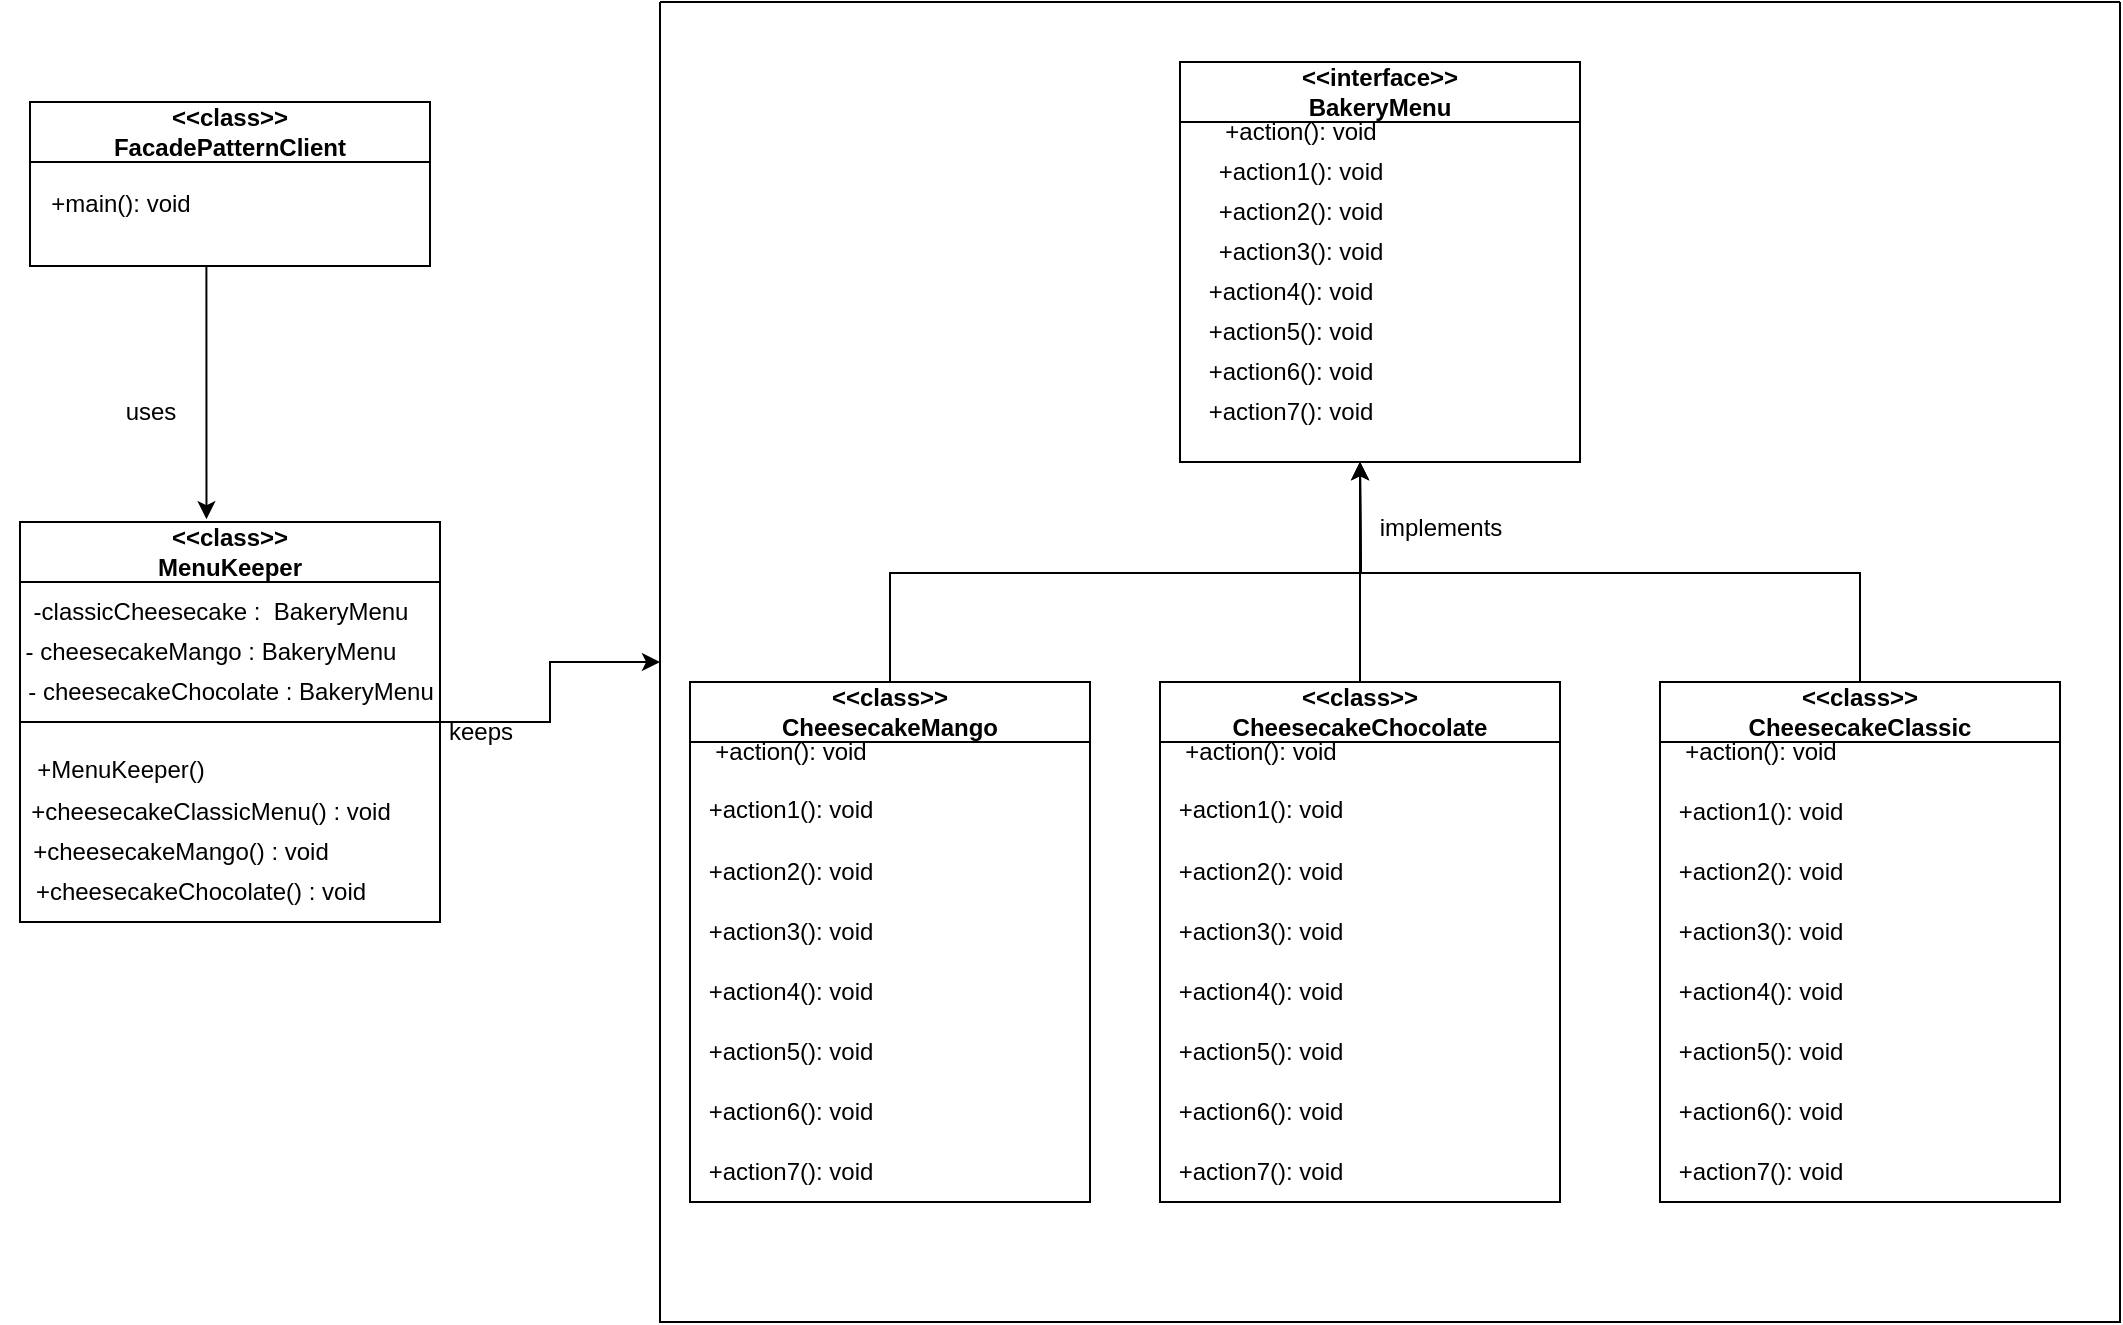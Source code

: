 <mxfile version="21.3.7" type="github">
  <diagram name="Page-1" id="8Bz7Xf53lrPkdPWlknVL">
    <mxGraphModel dx="1050" dy="549" grid="1" gridSize="10" guides="1" tooltips="1" connect="1" arrows="1" fold="1" page="1" pageScale="1" pageWidth="1169" pageHeight="827" math="0" shadow="0">
      <root>
        <mxCell id="0" />
        <mxCell id="1" parent="0" />
        <mxCell id="LRd90EozyaWt_7bNhSl1-15" style="edgeStyle=orthogonalEdgeStyle;rounded=0;orthogonalLoop=1;jettySize=auto;html=1;exitX=0.5;exitY=1;exitDx=0;exitDy=0;entryX=0.444;entryY=-0.007;entryDx=0;entryDy=0;entryPerimeter=0;" parent="1" source="LRd90EozyaWt_7bNhSl1-1" target="LRd90EozyaWt_7bNhSl1-3" edge="1">
          <mxGeometry relative="1" as="geometry">
            <Array as="points">
              <mxPoint x="143" y="142" />
            </Array>
          </mxGeometry>
        </mxCell>
        <mxCell id="LRd90EozyaWt_7bNhSl1-1" value="&amp;lt;&amp;lt;class&amp;gt;&amp;gt;&lt;br&gt;FacadePatternClient" style="swimlane;whiteSpace=wrap;html=1;startSize=30;" parent="1" vertex="1">
          <mxGeometry x="55" y="60" width="200" height="82" as="geometry" />
        </mxCell>
        <mxCell id="LRd90EozyaWt_7bNhSl1-2" value="+main(): void" style="text;html=1;align=center;verticalAlign=middle;resizable=0;points=[];autosize=1;strokeColor=none;fillColor=none;" parent="LRd90EozyaWt_7bNhSl1-1" vertex="1">
          <mxGeometry y="36" width="90" height="30" as="geometry" />
        </mxCell>
        <mxCell id="LRd90EozyaWt_7bNhSl1-14" style="edgeStyle=orthogonalEdgeStyle;rounded=0;orthogonalLoop=1;jettySize=auto;html=1;exitX=1;exitY=0.5;exitDx=0;exitDy=0;" parent="1" source="LRd90EozyaWt_7bNhSl1-3" target="LRd90EozyaWt_7bNhSl1-9" edge="1">
          <mxGeometry relative="1" as="geometry" />
        </mxCell>
        <mxCell id="LRd90EozyaWt_7bNhSl1-3" value="&amp;lt;&amp;lt;class&amp;gt;&amp;gt;&lt;br&gt;MenuKeeper" style="swimlane;whiteSpace=wrap;html=1;startSize=30;" parent="1" vertex="1">
          <mxGeometry x="50" y="270" width="210" height="200" as="geometry" />
        </mxCell>
        <mxCell id="fh7zXn2cQJfPCeZB97qp-70" value="-classicCheesecake :&amp;nbsp; BakeryMenu" style="text;html=1;align=center;verticalAlign=middle;resizable=0;points=[];autosize=1;strokeColor=none;fillColor=none;" parent="LRd90EozyaWt_7bNhSl1-3" vertex="1">
          <mxGeometry x="-5" y="30" width="210" height="30" as="geometry" />
        </mxCell>
        <mxCell id="fh7zXn2cQJfPCeZB97qp-71" value="- cheesecakeMango : BakeryMenu" style="text;html=1;align=center;verticalAlign=middle;resizable=0;points=[];autosize=1;strokeColor=none;fillColor=none;" parent="LRd90EozyaWt_7bNhSl1-3" vertex="1">
          <mxGeometry x="-10" y="50" width="210" height="30" as="geometry" />
        </mxCell>
        <mxCell id="fh7zXn2cQJfPCeZB97qp-72" value="- cheesecakeChocolate : BakeryMenu" style="text;html=1;align=center;verticalAlign=middle;resizable=0;points=[];autosize=1;strokeColor=none;fillColor=none;" parent="LRd90EozyaWt_7bNhSl1-3" vertex="1">
          <mxGeometry x="-10" y="70" width="230" height="30" as="geometry" />
        </mxCell>
        <mxCell id="fh7zXn2cQJfPCeZB97qp-73" value="+MenuKeeper()" style="text;html=1;align=center;verticalAlign=middle;resizable=0;points=[];autosize=1;strokeColor=none;fillColor=none;" parent="LRd90EozyaWt_7bNhSl1-3" vertex="1">
          <mxGeometry x="-5" y="109" width="110" height="30" as="geometry" />
        </mxCell>
        <mxCell id="fh7zXn2cQJfPCeZB97qp-74" value="+cheesecakeClassicMenu() : void" style="text;html=1;align=center;verticalAlign=middle;resizable=0;points=[];autosize=1;strokeColor=none;fillColor=none;" parent="LRd90EozyaWt_7bNhSl1-3" vertex="1">
          <mxGeometry x="-5" y="130" width="200" height="30" as="geometry" />
        </mxCell>
        <mxCell id="fh7zXn2cQJfPCeZB97qp-76" value="+cheesecakeMango() : void" style="text;html=1;align=center;verticalAlign=middle;resizable=0;points=[];autosize=1;strokeColor=none;fillColor=none;" parent="LRd90EozyaWt_7bNhSl1-3" vertex="1">
          <mxGeometry x="-5" y="150" width="170" height="30" as="geometry" />
        </mxCell>
        <mxCell id="fh7zXn2cQJfPCeZB97qp-77" value="+cheesecakeChocolate() : void" style="text;html=1;align=center;verticalAlign=middle;resizable=0;points=[];autosize=1;strokeColor=none;fillColor=none;" parent="LRd90EozyaWt_7bNhSl1-3" vertex="1">
          <mxGeometry x="-5" y="170" width="190" height="30" as="geometry" />
        </mxCell>
        <mxCell id="LRd90EozyaWt_7bNhSl1-4" value="&amp;lt;&amp;lt;interface&amp;gt;&amp;gt;&lt;br&gt;BakeryMenu" style="swimlane;whiteSpace=wrap;html=1;startSize=30;" parent="1" vertex="1">
          <mxGeometry x="630" y="40" width="200" height="200" as="geometry" />
        </mxCell>
        <mxCell id="LRd90EozyaWt_7bNhSl1-12" style="edgeStyle=orthogonalEdgeStyle;rounded=0;orthogonalLoop=1;jettySize=auto;html=1;exitX=0.5;exitY=0;exitDx=0;exitDy=0;" parent="1" source="LRd90EozyaWt_7bNhSl1-5" edge="1">
          <mxGeometry relative="1" as="geometry">
            <mxPoint x="720" y="240" as="targetPoint" />
          </mxGeometry>
        </mxCell>
        <mxCell id="LRd90EozyaWt_7bNhSl1-5" value="&amp;lt;&amp;lt;class&amp;gt;&amp;gt;&lt;br&gt;CheesecakeClassic" style="swimlane;whiteSpace=wrap;html=1;startSize=30;" parent="1" vertex="1">
          <mxGeometry x="870" y="350" width="200" height="260" as="geometry" />
        </mxCell>
        <mxCell id="LRd90EozyaWt_7bNhSl1-11" style="edgeStyle=orthogonalEdgeStyle;rounded=0;orthogonalLoop=1;jettySize=auto;html=1;exitX=0.5;exitY=0;exitDx=0;exitDy=0;" parent="1" source="LRd90EozyaWt_7bNhSl1-6" edge="1">
          <mxGeometry relative="1" as="geometry">
            <mxPoint x="720" y="240" as="targetPoint" />
          </mxGeometry>
        </mxCell>
        <mxCell id="LRd90EozyaWt_7bNhSl1-6" value="&amp;lt;&amp;lt;class&amp;gt;&amp;gt;&lt;br&gt;CheesecakeChocolate" style="swimlane;whiteSpace=wrap;html=1;startSize=30;" parent="1" vertex="1">
          <mxGeometry x="620" y="350" width="200" height="260" as="geometry" />
        </mxCell>
        <mxCell id="LRd90EozyaWt_7bNhSl1-10" style="edgeStyle=orthogonalEdgeStyle;rounded=0;orthogonalLoop=1;jettySize=auto;html=1;exitX=0.5;exitY=0;exitDx=0;exitDy=0;" parent="1" source="LRd90EozyaWt_7bNhSl1-7" edge="1">
          <mxGeometry relative="1" as="geometry">
            <mxPoint x="720" y="240" as="targetPoint" />
          </mxGeometry>
        </mxCell>
        <mxCell id="LRd90EozyaWt_7bNhSl1-7" value="&amp;lt;&amp;lt;class&amp;gt;&amp;gt;&lt;br&gt;CheesecakeMango" style="swimlane;whiteSpace=wrap;html=1;startSize=30;" parent="1" vertex="1">
          <mxGeometry x="385" y="350" width="200" height="260" as="geometry" />
        </mxCell>
        <mxCell id="LRd90EozyaWt_7bNhSl1-9" value="" style="swimlane;startSize=0;" parent="1" vertex="1">
          <mxGeometry x="370" y="10" width="730" height="660" as="geometry" />
        </mxCell>
        <mxCell id="fh7zXn2cQJfPCeZB97qp-8" value="+action5(): void" style="text;html=1;align=center;verticalAlign=middle;resizable=0;points=[];autosize=1;strokeColor=none;fillColor=none;" parent="LRd90EozyaWt_7bNhSl1-9" vertex="1">
          <mxGeometry x="10" y="510" width="110" height="30" as="geometry" />
        </mxCell>
        <mxCell id="fh7zXn2cQJfPCeZB97qp-7" value="+action4(): void" style="text;html=1;align=center;verticalAlign=middle;resizable=0;points=[];autosize=1;strokeColor=none;fillColor=none;" parent="LRd90EozyaWt_7bNhSl1-9" vertex="1">
          <mxGeometry x="10" y="480" width="110" height="30" as="geometry" />
        </mxCell>
        <mxCell id="fh7zXn2cQJfPCeZB97qp-6" value="+action3(): void" style="text;html=1;align=center;verticalAlign=middle;resizable=0;points=[];autosize=1;strokeColor=none;fillColor=none;" parent="LRd90EozyaWt_7bNhSl1-9" vertex="1">
          <mxGeometry x="10" y="450" width="110" height="30" as="geometry" />
        </mxCell>
        <mxCell id="fh7zXn2cQJfPCeZB97qp-5" value="+action2(): void" style="text;html=1;align=center;verticalAlign=middle;resizable=0;points=[];autosize=1;strokeColor=none;fillColor=none;" parent="LRd90EozyaWt_7bNhSl1-9" vertex="1">
          <mxGeometry x="10" y="420" width="110" height="30" as="geometry" />
        </mxCell>
        <mxCell id="fh7zXn2cQJfPCeZB97qp-4" value="+action(): void" style="text;html=1;align=center;verticalAlign=middle;resizable=0;points=[];autosize=1;strokeColor=none;fillColor=none;" parent="LRd90EozyaWt_7bNhSl1-9" vertex="1">
          <mxGeometry x="250" y="360" width="100" height="30" as="geometry" />
        </mxCell>
        <mxCell id="fh7zXn2cQJfPCeZB97qp-3" value="+action(): void" style="text;html=1;align=center;verticalAlign=middle;resizable=0;points=[];autosize=1;strokeColor=none;fillColor=none;" parent="LRd90EozyaWt_7bNhSl1-9" vertex="1">
          <mxGeometry x="15" y="360" width="100" height="30" as="geometry" />
        </mxCell>
        <mxCell id="fh7zXn2cQJfPCeZB97qp-9" value="+action1(): void" style="text;html=1;align=center;verticalAlign=middle;resizable=0;points=[];autosize=1;strokeColor=none;fillColor=none;" parent="LRd90EozyaWt_7bNhSl1-9" vertex="1">
          <mxGeometry x="10" y="389" width="110" height="30" as="geometry" />
        </mxCell>
        <mxCell id="fh7zXn2cQJfPCeZB97qp-10" value="+action6(): void" style="text;html=1;align=center;verticalAlign=middle;resizable=0;points=[];autosize=1;strokeColor=none;fillColor=none;" parent="LRd90EozyaWt_7bNhSl1-9" vertex="1">
          <mxGeometry x="10" y="540" width="110" height="30" as="geometry" />
        </mxCell>
        <mxCell id="fh7zXn2cQJfPCeZB97qp-19" value="+action6(): void" style="text;html=1;align=center;verticalAlign=middle;resizable=0;points=[];autosize=1;strokeColor=none;fillColor=none;" parent="LRd90EozyaWt_7bNhSl1-9" vertex="1">
          <mxGeometry x="245" y="540" width="110" height="30" as="geometry" />
        </mxCell>
        <mxCell id="fh7zXn2cQJfPCeZB97qp-17" value="+action5(): void" style="text;html=1;align=center;verticalAlign=middle;resizable=0;points=[];autosize=1;strokeColor=none;fillColor=none;" parent="LRd90EozyaWt_7bNhSl1-9" vertex="1">
          <mxGeometry x="245" y="510" width="110" height="30" as="geometry" />
        </mxCell>
        <mxCell id="fh7zXn2cQJfPCeZB97qp-18" value="+action4(): void" style="text;html=1;align=center;verticalAlign=middle;resizable=0;points=[];autosize=1;strokeColor=none;fillColor=none;" parent="LRd90EozyaWt_7bNhSl1-9" vertex="1">
          <mxGeometry x="245" y="480" width="110" height="30" as="geometry" />
        </mxCell>
        <mxCell id="fh7zXn2cQJfPCeZB97qp-16" value="+action2(): void" style="text;html=1;align=center;verticalAlign=middle;resizable=0;points=[];autosize=1;strokeColor=none;fillColor=none;" parent="LRd90EozyaWt_7bNhSl1-9" vertex="1">
          <mxGeometry x="245" y="420" width="110" height="30" as="geometry" />
        </mxCell>
        <mxCell id="fh7zXn2cQJfPCeZB97qp-15" value="+action3(): void" style="text;html=1;align=center;verticalAlign=middle;resizable=0;points=[];autosize=1;strokeColor=none;fillColor=none;" parent="LRd90EozyaWt_7bNhSl1-9" vertex="1">
          <mxGeometry x="245" y="450" width="110" height="30" as="geometry" />
        </mxCell>
        <mxCell id="fh7zXn2cQJfPCeZB97qp-14" value="+action1(): void" style="text;html=1;align=center;verticalAlign=middle;resizable=0;points=[];autosize=1;strokeColor=none;fillColor=none;" parent="LRd90EozyaWt_7bNhSl1-9" vertex="1">
          <mxGeometry x="245" y="389" width="110" height="30" as="geometry" />
        </mxCell>
        <mxCell id="fh7zXn2cQJfPCeZB97qp-26" value="+action(): void" style="text;html=1;align=center;verticalAlign=middle;resizable=0;points=[];autosize=1;strokeColor=none;fillColor=none;" parent="LRd90EozyaWt_7bNhSl1-9" vertex="1">
          <mxGeometry x="500" y="360" width="100" height="30" as="geometry" />
        </mxCell>
        <mxCell id="fh7zXn2cQJfPCeZB97qp-23" value="+action1(): void" style="text;html=1;align=center;verticalAlign=middle;resizable=0;points=[];autosize=1;strokeColor=none;fillColor=none;" parent="LRd90EozyaWt_7bNhSl1-9" vertex="1">
          <mxGeometry x="495" y="390" width="110" height="30" as="geometry" />
        </mxCell>
        <mxCell id="fh7zXn2cQJfPCeZB97qp-22" value="+action2(): void" style="text;html=1;align=center;verticalAlign=middle;resizable=0;points=[];autosize=1;strokeColor=none;fillColor=none;" parent="LRd90EozyaWt_7bNhSl1-9" vertex="1">
          <mxGeometry x="495" y="420" width="110" height="30" as="geometry" />
        </mxCell>
        <mxCell id="fh7zXn2cQJfPCeZB97qp-21" value="+action3(): void" style="text;html=1;align=center;verticalAlign=middle;resizable=0;points=[];autosize=1;strokeColor=none;fillColor=none;" parent="LRd90EozyaWt_7bNhSl1-9" vertex="1">
          <mxGeometry x="495" y="450" width="110" height="30" as="geometry" />
        </mxCell>
        <mxCell id="fh7zXn2cQJfPCeZB97qp-20" value="+action4(): void" style="text;html=1;align=center;verticalAlign=middle;resizable=0;points=[];autosize=1;strokeColor=none;fillColor=none;" parent="LRd90EozyaWt_7bNhSl1-9" vertex="1">
          <mxGeometry x="495" y="480" width="110" height="30" as="geometry" />
        </mxCell>
        <mxCell id="fh7zXn2cQJfPCeZB97qp-25" value="+action5(): void" style="text;html=1;align=center;verticalAlign=middle;resizable=0;points=[];autosize=1;strokeColor=none;fillColor=none;" parent="LRd90EozyaWt_7bNhSl1-9" vertex="1">
          <mxGeometry x="495" y="510" width="110" height="30" as="geometry" />
        </mxCell>
        <mxCell id="fh7zXn2cQJfPCeZB97qp-24" value="+action6(): void" style="text;html=1;align=center;verticalAlign=middle;resizable=0;points=[];autosize=1;strokeColor=none;fillColor=none;" parent="LRd90EozyaWt_7bNhSl1-9" vertex="1">
          <mxGeometry x="495" y="540" width="110" height="30" as="geometry" />
        </mxCell>
        <mxCell id="fh7zXn2cQJfPCeZB97qp-29" value="+action7(): void" style="text;html=1;align=center;verticalAlign=middle;resizable=0;points=[];autosize=1;strokeColor=none;fillColor=none;" parent="LRd90EozyaWt_7bNhSl1-9" vertex="1">
          <mxGeometry x="245" y="570" width="110" height="30" as="geometry" />
        </mxCell>
        <mxCell id="fh7zXn2cQJfPCeZB97qp-28" value="+action7(): void" style="text;html=1;align=center;verticalAlign=middle;resizable=0;points=[];autosize=1;strokeColor=none;fillColor=none;" parent="LRd90EozyaWt_7bNhSl1-9" vertex="1">
          <mxGeometry x="495" y="570" width="110" height="30" as="geometry" />
        </mxCell>
        <mxCell id="fh7zXn2cQJfPCeZB97qp-27" value="+action7(): void" style="text;html=1;align=center;verticalAlign=middle;resizable=0;points=[];autosize=1;strokeColor=none;fillColor=none;" parent="LRd90EozyaWt_7bNhSl1-9" vertex="1">
          <mxGeometry x="10" y="570" width="110" height="30" as="geometry" />
        </mxCell>
        <mxCell id="fh7zXn2cQJfPCeZB97qp-30" value="+action(): void" style="text;html=1;align=center;verticalAlign=middle;resizable=0;points=[];autosize=1;strokeColor=none;fillColor=none;" parent="LRd90EozyaWt_7bNhSl1-9" vertex="1">
          <mxGeometry x="270" y="50" width="100" height="30" as="geometry" />
        </mxCell>
        <mxCell id="fh7zXn2cQJfPCeZB97qp-31" value="+action1(): void" style="text;html=1;align=center;verticalAlign=middle;resizable=0;points=[];autosize=1;strokeColor=none;fillColor=none;" parent="LRd90EozyaWt_7bNhSl1-9" vertex="1">
          <mxGeometry x="265" y="70" width="110" height="30" as="geometry" />
        </mxCell>
        <mxCell id="fh7zXn2cQJfPCeZB97qp-33" value="+action2(): void" style="text;html=1;align=center;verticalAlign=middle;resizable=0;points=[];autosize=1;strokeColor=none;fillColor=none;" parent="LRd90EozyaWt_7bNhSl1-9" vertex="1">
          <mxGeometry x="265" y="90" width="110" height="30" as="geometry" />
        </mxCell>
        <mxCell id="fh7zXn2cQJfPCeZB97qp-34" value="+action3(): void" style="text;html=1;align=center;verticalAlign=middle;resizable=0;points=[];autosize=1;strokeColor=none;fillColor=none;" parent="LRd90EozyaWt_7bNhSl1-9" vertex="1">
          <mxGeometry x="265" y="110" width="110" height="30" as="geometry" />
        </mxCell>
        <mxCell id="fh7zXn2cQJfPCeZB97qp-35" value="+action4(): void" style="text;html=1;align=center;verticalAlign=middle;resizable=0;points=[];autosize=1;strokeColor=none;fillColor=none;" parent="LRd90EozyaWt_7bNhSl1-9" vertex="1">
          <mxGeometry x="260" y="130" width="110" height="30" as="geometry" />
        </mxCell>
        <mxCell id="fh7zXn2cQJfPCeZB97qp-67" value="+action5(): void" style="text;html=1;align=center;verticalAlign=middle;resizable=0;points=[];autosize=1;strokeColor=none;fillColor=none;" parent="LRd90EozyaWt_7bNhSl1-9" vertex="1">
          <mxGeometry x="260" y="150" width="110" height="30" as="geometry" />
        </mxCell>
        <mxCell id="fh7zXn2cQJfPCeZB97qp-69" value="+action6(): void" style="text;html=1;align=center;verticalAlign=middle;resizable=0;points=[];autosize=1;strokeColor=none;fillColor=none;" parent="LRd90EozyaWt_7bNhSl1-9" vertex="1">
          <mxGeometry x="260" y="170" width="110" height="30" as="geometry" />
        </mxCell>
        <mxCell id="fh7zXn2cQJfPCeZB97qp-68" value="+action7(): void" style="text;html=1;align=center;verticalAlign=middle;resizable=0;points=[];autosize=1;strokeColor=none;fillColor=none;" parent="LRd90EozyaWt_7bNhSl1-9" vertex="1">
          <mxGeometry x="260" y="190" width="110" height="30" as="geometry" />
        </mxCell>
        <mxCell id="LRd90EozyaWt_7bNhSl1-16" value="uses" style="text;html=1;align=center;verticalAlign=middle;resizable=0;points=[];autosize=1;strokeColor=none;fillColor=none;" parent="1" vertex="1">
          <mxGeometry x="90" y="200" width="50" height="30" as="geometry" />
        </mxCell>
        <mxCell id="LRd90EozyaWt_7bNhSl1-17" value="keeps" style="text;html=1;align=center;verticalAlign=middle;resizable=0;points=[];autosize=1;strokeColor=none;fillColor=none;" parent="1" vertex="1">
          <mxGeometry x="250" y="360" width="60" height="30" as="geometry" />
        </mxCell>
        <mxCell id="fh7zXn2cQJfPCeZB97qp-1" value="" style="endArrow=none;html=1;rounded=0;exitX=0;exitY=0.5;exitDx=0;exitDy=0;entryX=1;entryY=0.5;entryDx=0;entryDy=0;" parent="1" source="LRd90EozyaWt_7bNhSl1-3" target="LRd90EozyaWt_7bNhSl1-3" edge="1">
          <mxGeometry width="50" height="50" relative="1" as="geometry">
            <mxPoint x="580" y="230" as="sourcePoint" />
            <mxPoint x="630" y="180" as="targetPoint" />
          </mxGeometry>
        </mxCell>
        <mxCell id="fh7zXn2cQJfPCeZB97qp-2" value="implements" style="text;html=1;align=center;verticalAlign=middle;resizable=0;points=[];autosize=1;strokeColor=none;fillColor=none;" parent="1" vertex="1">
          <mxGeometry x="720" y="258" width="80" height="30" as="geometry" />
        </mxCell>
      </root>
    </mxGraphModel>
  </diagram>
</mxfile>
